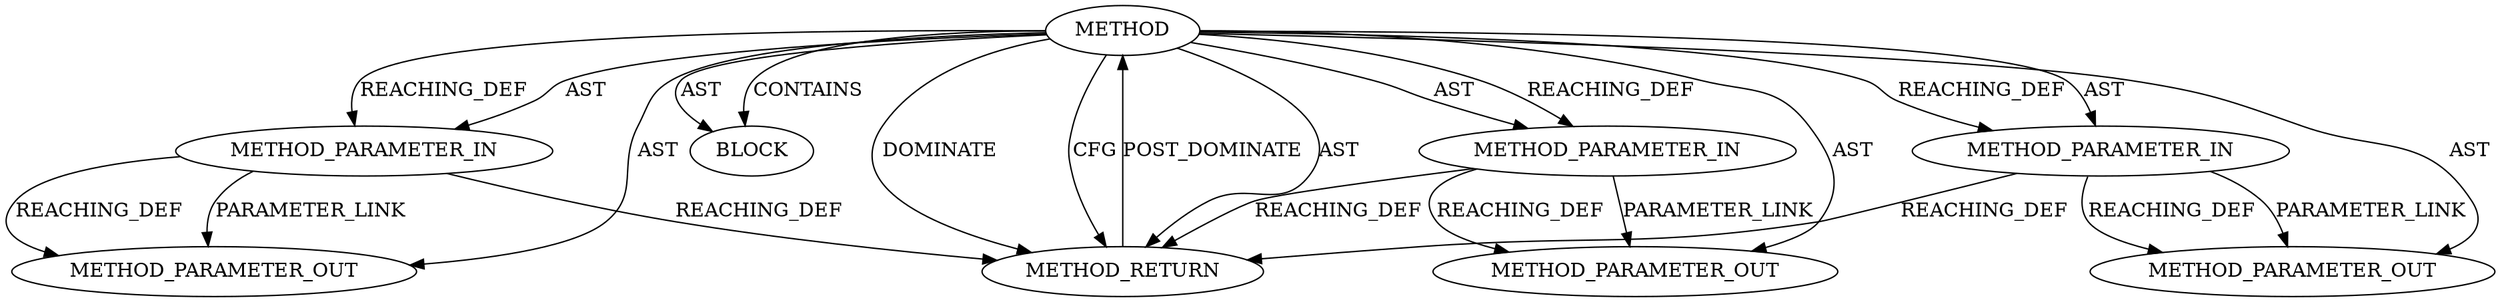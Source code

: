 digraph {
  21824 [label=METHOD_PARAMETER_OUT ORDER=2 CODE="p2" IS_VARIADIC=false TYPE_FULL_NAME="ANY" EVALUATION_STRATEGY="BY_VALUE" INDEX=2 NAME="p2"]
  19531 [label=METHOD_PARAMETER_IN ORDER=3 CODE="p3" IS_VARIADIC=false TYPE_FULL_NAME="ANY" EVALUATION_STRATEGY="BY_VALUE" INDEX=3 NAME="p3"]
  19528 [label=METHOD AST_PARENT_TYPE="NAMESPACE_BLOCK" AST_PARENT_FULL_NAME="<global>" ORDER=0 CODE="<empty>" FULL_NAME="trace_tls_device_tx_resync_req" IS_EXTERNAL=true FILENAME="<empty>" SIGNATURE="" NAME="trace_tls_device_tx_resync_req"]
  19532 [label=BLOCK ORDER=1 ARGUMENT_INDEX=1 CODE="<empty>" TYPE_FULL_NAME="ANY"]
  21823 [label=METHOD_PARAMETER_OUT ORDER=1 CODE="p1" IS_VARIADIC=false TYPE_FULL_NAME="ANY" EVALUATION_STRATEGY="BY_VALUE" INDEX=1 NAME="p1"]
  19533 [label=METHOD_RETURN ORDER=2 CODE="RET" TYPE_FULL_NAME="ANY" EVALUATION_STRATEGY="BY_VALUE"]
  21825 [label=METHOD_PARAMETER_OUT ORDER=3 CODE="p3" IS_VARIADIC=false TYPE_FULL_NAME="ANY" EVALUATION_STRATEGY="BY_VALUE" INDEX=3 NAME="p3"]
  19529 [label=METHOD_PARAMETER_IN ORDER=1 CODE="p1" IS_VARIADIC=false TYPE_FULL_NAME="ANY" EVALUATION_STRATEGY="BY_VALUE" INDEX=1 NAME="p1"]
  19530 [label=METHOD_PARAMETER_IN ORDER=2 CODE="p2" IS_VARIADIC=false TYPE_FULL_NAME="ANY" EVALUATION_STRATEGY="BY_VALUE" INDEX=2 NAME="p2"]
  19528 -> 19533 [label=AST ]
  19530 -> 21824 [label=PARAMETER_LINK ]
  19529 -> 21823 [label=REACHING_DEF VARIABLE="p1"]
  19531 -> 21825 [label=REACHING_DEF VARIABLE="p3"]
  19530 -> 19533 [label=REACHING_DEF VARIABLE="p2"]
  19528 -> 19532 [label=AST ]
  19528 -> 21824 [label=AST ]
  19530 -> 21824 [label=REACHING_DEF VARIABLE="p2"]
  19528 -> 19529 [label=REACHING_DEF VARIABLE=""]
  19528 -> 19531 [label=AST ]
  19528 -> 19533 [label=DOMINATE ]
  19533 -> 19528 [label=POST_DOMINATE ]
  19528 -> 19530 [label=REACHING_DEF VARIABLE=""]
  19528 -> 21823 [label=AST ]
  19528 -> 19529 [label=AST ]
  19529 -> 21823 [label=PARAMETER_LINK ]
  19528 -> 19532 [label=CONTAINS ]
  19529 -> 19533 [label=REACHING_DEF VARIABLE="p1"]
  19528 -> 19531 [label=REACHING_DEF VARIABLE=""]
  19528 -> 19530 [label=AST ]
  19528 -> 19533 [label=CFG ]
  19531 -> 21825 [label=PARAMETER_LINK ]
  19531 -> 19533 [label=REACHING_DEF VARIABLE="p3"]
  19528 -> 21825 [label=AST ]
}
